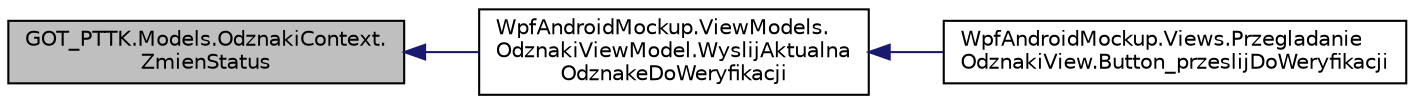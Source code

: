 digraph "GOT_PTTK.Models.OdznakiContext.ZmienStatus"
{
 // INTERACTIVE_SVG=YES
  edge [fontname="Helvetica",fontsize="10",labelfontname="Helvetica",labelfontsize="10"];
  node [fontname="Helvetica",fontsize="10",shape=record];
  rankdir="LR";
  Node58 [label="GOT_PTTK.Models.OdznakiContext.\lZmienStatus",height=0.2,width=0.4,color="black", fillcolor="grey75", style="filled", fontcolor="black"];
  Node58 -> Node59 [dir="back",color="midnightblue",fontsize="10",style="solid",fontname="Helvetica"];
  Node59 [label="WpfAndroidMockup.ViewModels.\lOdznakiViewModel.WyslijAktualna\lOdznakeDoWeryfikacji",height=0.2,width=0.4,color="black", fillcolor="white", style="filled",URL="$class_wpf_android_mockup_1_1_view_models_1_1_odznaki_view_model.html#a748c48a3f3b24e61b4a0e5b30a49db65",tooltip="przesyła odznakę do weryfikacji "];
  Node59 -> Node60 [dir="back",color="midnightblue",fontsize="10",style="solid",fontname="Helvetica"];
  Node60 [label="WpfAndroidMockup.Views.Przegladanie\lOdznakiView.Button_przeslijDoWeryfikacji",height=0.2,width=0.4,color="black", fillcolor="white", style="filled",URL="$class_wpf_android_mockup_1_1_views_1_1_przegladanie_odznaki_view.html#a6517a3d6e7c1c0a1d9fc2dcdae956c47",tooltip="Logika przycisku przesyłu odznaki do weryfikacji "];
}
